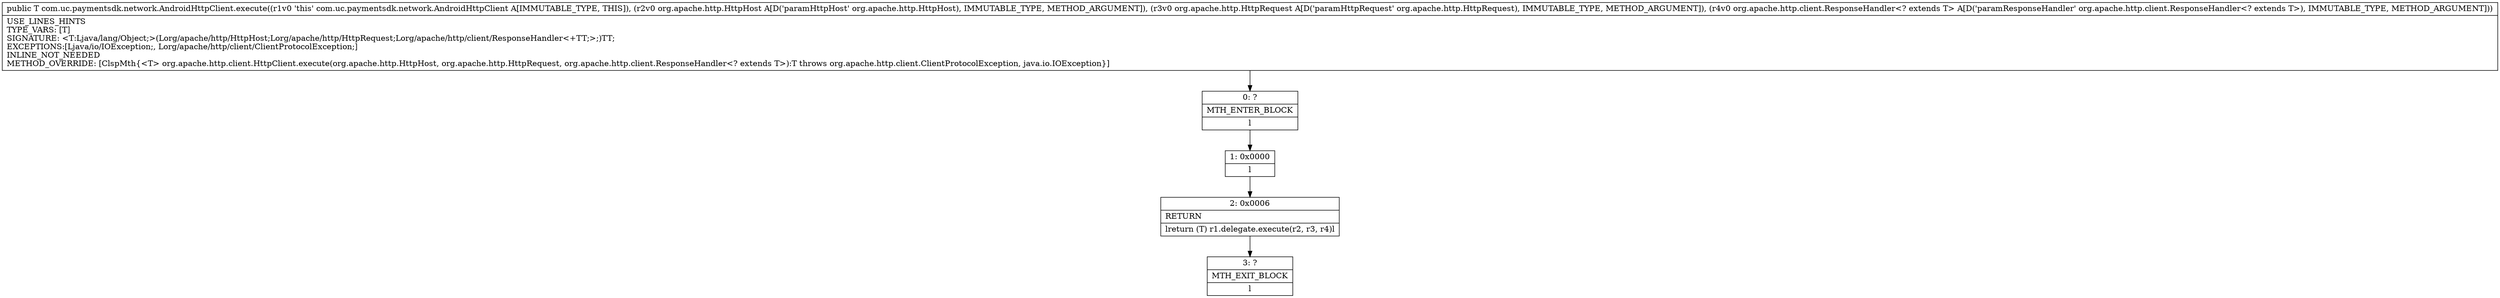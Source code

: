 digraph "CFG forcom.uc.paymentsdk.network.AndroidHttpClient.execute(Lorg\/apache\/http\/HttpHost;Lorg\/apache\/http\/HttpRequest;Lorg\/apache\/http\/client\/ResponseHandler;)Ljava\/lang\/Object;" {
Node_0 [shape=record,label="{0\:\ ?|MTH_ENTER_BLOCK\l|l}"];
Node_1 [shape=record,label="{1\:\ 0x0000|l}"];
Node_2 [shape=record,label="{2\:\ 0x0006|RETURN\l|lreturn (T) r1.delegate.execute(r2, r3, r4)l}"];
Node_3 [shape=record,label="{3\:\ ?|MTH_EXIT_BLOCK\l|l}"];
MethodNode[shape=record,label="{public T com.uc.paymentsdk.network.AndroidHttpClient.execute((r1v0 'this' com.uc.paymentsdk.network.AndroidHttpClient A[IMMUTABLE_TYPE, THIS]), (r2v0 org.apache.http.HttpHost A[D('paramHttpHost' org.apache.http.HttpHost), IMMUTABLE_TYPE, METHOD_ARGUMENT]), (r3v0 org.apache.http.HttpRequest A[D('paramHttpRequest' org.apache.http.HttpRequest), IMMUTABLE_TYPE, METHOD_ARGUMENT]), (r4v0 org.apache.http.client.ResponseHandler\<? extends T\> A[D('paramResponseHandler' org.apache.http.client.ResponseHandler\<? extends T\>), IMMUTABLE_TYPE, METHOD_ARGUMENT]))  | USE_LINES_HINTS\lTYPE_VARS: [T]\lSIGNATURE: \<T:Ljava\/lang\/Object;\>(Lorg\/apache\/http\/HttpHost;Lorg\/apache\/http\/HttpRequest;Lorg\/apache\/http\/client\/ResponseHandler\<+TT;\>;)TT;\lEXCEPTIONS:[Ljava\/io\/IOException;, Lorg\/apache\/http\/client\/ClientProtocolException;]\lINLINE_NOT_NEEDED\lMETHOD_OVERRIDE: [ClspMth\{\<T\> org.apache.http.client.HttpClient.execute(org.apache.http.HttpHost, org.apache.http.HttpRequest, org.apache.http.client.ResponseHandler\<? extends T\>):T throws org.apache.http.client.ClientProtocolException, java.io.IOException\}]\l}"];
MethodNode -> Node_0;
Node_0 -> Node_1;
Node_1 -> Node_2;
Node_2 -> Node_3;
}


